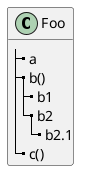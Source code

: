 {
  "sha1": "o9k8th25mnouiy6q1gelrfsnyrzi0rq",
  "insertion": {
    "when": "2024-06-04T17:28:39.581Z",
    "url": "https://forum.plantuml.net/16042/creole-trees-do-not-respect-indent-levels-in-a-class-diagram",
    "user": "plantuml@gmail.com"
  }
}
@startuml
class Foo {
'--
|_ a
|_ b()
  |_ b1
  |_ b2
    |_ b2.1
|_ c()
}

@enduml
